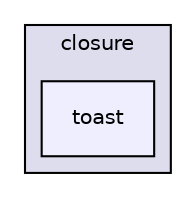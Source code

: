 digraph "libs/angular/angular-material-fileinput-master/bower_components/angular-material/modules/closure/toast" {
  compound=true
  node [ fontsize="10", fontname="Helvetica"];
  edge [ labelfontsize="10", labelfontname="Helvetica"];
  subgraph clusterdir_9508a65cdb91278c0406c0d6c7b30c42 {
    graph [ bgcolor="#ddddee", pencolor="black", label="closure" fontname="Helvetica", fontsize="10", URL="dir_9508a65cdb91278c0406c0d6c7b30c42.html"]
  dir_80db043de9bda6a8a8ca39a28ee2d61e [shape=box, label="toast", style="filled", fillcolor="#eeeeff", pencolor="black", URL="dir_80db043de9bda6a8a8ca39a28ee2d61e.html"];
  }
}

